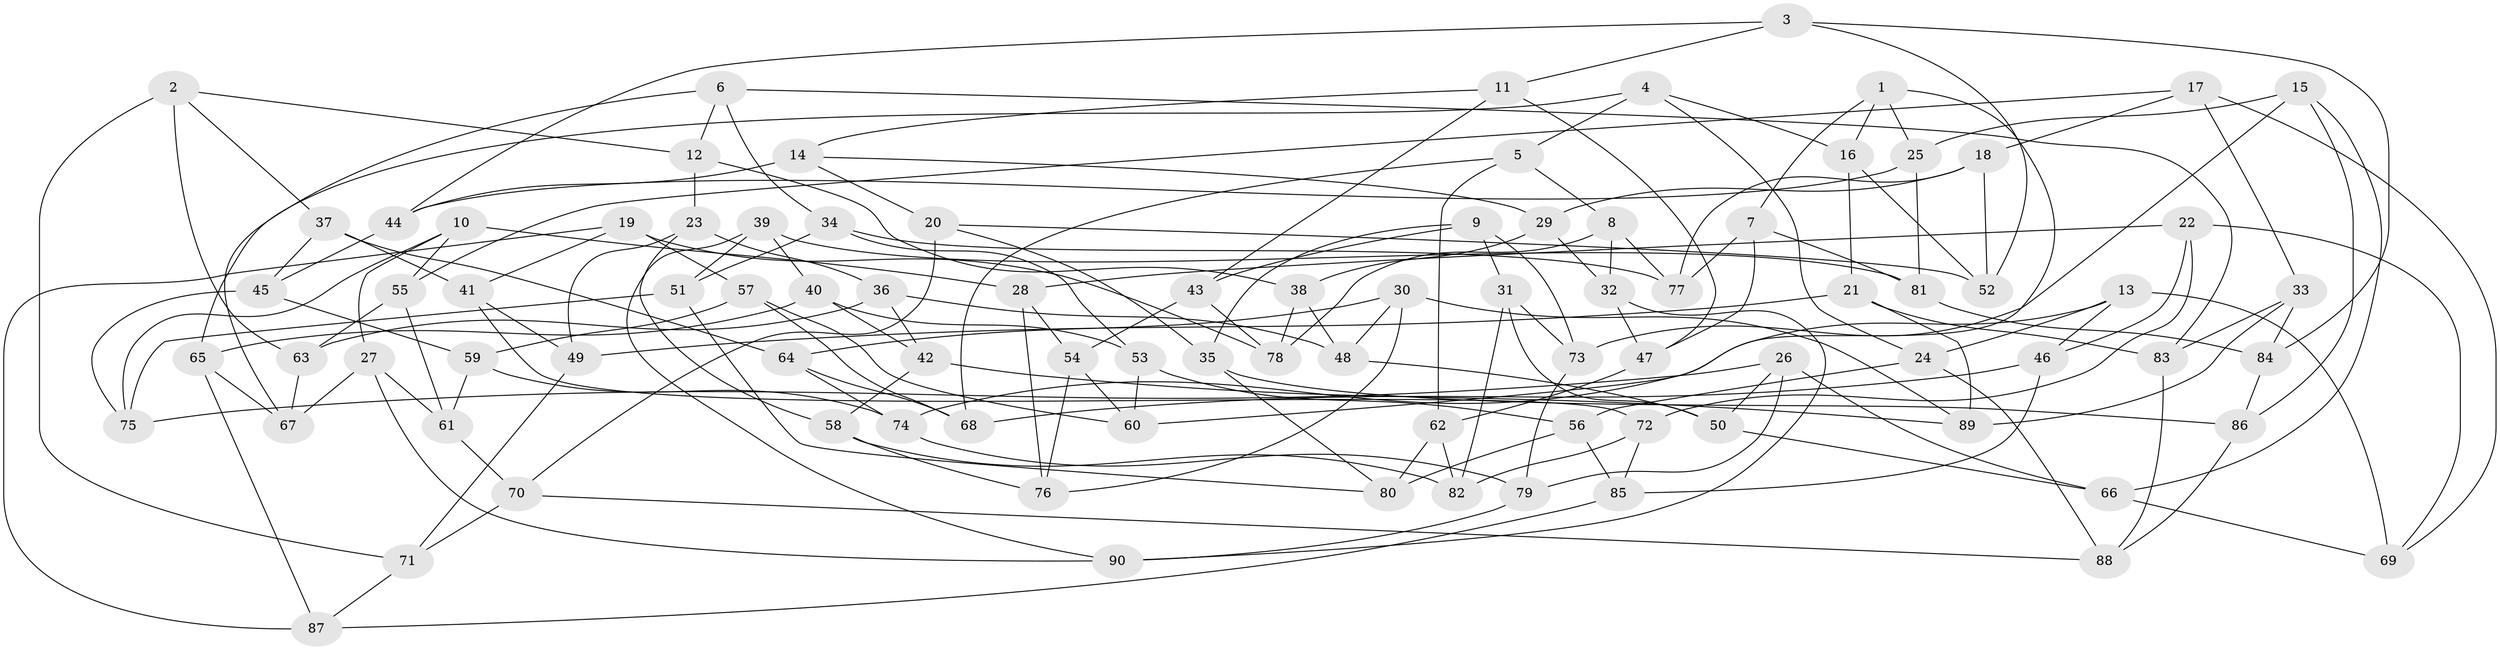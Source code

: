 // coarse degree distribution, {5: 0.26666666666666666, 4: 0.2, 6: 0.35555555555555557, 7: 0.1111111111111111, 3: 0.022222222222222223, 8: 0.044444444444444446}
// Generated by graph-tools (version 1.1) at 2025/38/03/04/25 23:38:05]
// undirected, 90 vertices, 180 edges
graph export_dot {
  node [color=gray90,style=filled];
  1;
  2;
  3;
  4;
  5;
  6;
  7;
  8;
  9;
  10;
  11;
  12;
  13;
  14;
  15;
  16;
  17;
  18;
  19;
  20;
  21;
  22;
  23;
  24;
  25;
  26;
  27;
  28;
  29;
  30;
  31;
  32;
  33;
  34;
  35;
  36;
  37;
  38;
  39;
  40;
  41;
  42;
  43;
  44;
  45;
  46;
  47;
  48;
  49;
  50;
  51;
  52;
  53;
  54;
  55;
  56;
  57;
  58;
  59;
  60;
  61;
  62;
  63;
  64;
  65;
  66;
  67;
  68;
  69;
  70;
  71;
  72;
  73;
  74;
  75;
  76;
  77;
  78;
  79;
  80;
  81;
  82;
  83;
  84;
  85;
  86;
  87;
  88;
  89;
  90;
  1 -- 7;
  1 -- 60;
  1 -- 25;
  1 -- 16;
  2 -- 63;
  2 -- 12;
  2 -- 37;
  2 -- 71;
  3 -- 84;
  3 -- 11;
  3 -- 44;
  3 -- 52;
  4 -- 65;
  4 -- 24;
  4 -- 16;
  4 -- 5;
  5 -- 8;
  5 -- 68;
  5 -- 62;
  6 -- 83;
  6 -- 67;
  6 -- 34;
  6 -- 12;
  7 -- 77;
  7 -- 81;
  7 -- 47;
  8 -- 77;
  8 -- 32;
  8 -- 78;
  9 -- 35;
  9 -- 43;
  9 -- 73;
  9 -- 31;
  10 -- 55;
  10 -- 28;
  10 -- 75;
  10 -- 27;
  11 -- 14;
  11 -- 47;
  11 -- 43;
  12 -- 38;
  12 -- 23;
  13 -- 74;
  13 -- 69;
  13 -- 24;
  13 -- 46;
  14 -- 29;
  14 -- 20;
  14 -- 44;
  15 -- 73;
  15 -- 25;
  15 -- 86;
  15 -- 66;
  16 -- 52;
  16 -- 21;
  17 -- 69;
  17 -- 18;
  17 -- 33;
  17 -- 55;
  18 -- 52;
  18 -- 29;
  18 -- 77;
  19 -- 57;
  19 -- 78;
  19 -- 87;
  19 -- 41;
  20 -- 35;
  20 -- 52;
  20 -- 70;
  21 -- 89;
  21 -- 49;
  21 -- 83;
  22 -- 28;
  22 -- 46;
  22 -- 69;
  22 -- 72;
  23 -- 58;
  23 -- 49;
  23 -- 36;
  24 -- 88;
  24 -- 56;
  25 -- 81;
  25 -- 44;
  26 -- 66;
  26 -- 50;
  26 -- 75;
  26 -- 79;
  27 -- 61;
  27 -- 67;
  27 -- 90;
  28 -- 76;
  28 -- 54;
  29 -- 32;
  29 -- 38;
  30 -- 64;
  30 -- 76;
  30 -- 89;
  30 -- 48;
  31 -- 82;
  31 -- 73;
  31 -- 50;
  32 -- 90;
  32 -- 47;
  33 -- 84;
  33 -- 89;
  33 -- 83;
  34 -- 77;
  34 -- 53;
  34 -- 51;
  35 -- 86;
  35 -- 80;
  36 -- 63;
  36 -- 48;
  36 -- 42;
  37 -- 64;
  37 -- 45;
  37 -- 41;
  38 -- 78;
  38 -- 48;
  39 -- 51;
  39 -- 81;
  39 -- 40;
  39 -- 90;
  40 -- 53;
  40 -- 42;
  40 -- 65;
  41 -- 49;
  41 -- 72;
  42 -- 89;
  42 -- 58;
  43 -- 78;
  43 -- 54;
  44 -- 45;
  45 -- 59;
  45 -- 75;
  46 -- 68;
  46 -- 85;
  47 -- 62;
  48 -- 50;
  49 -- 71;
  50 -- 66;
  51 -- 80;
  51 -- 75;
  53 -- 56;
  53 -- 60;
  54 -- 76;
  54 -- 60;
  55 -- 63;
  55 -- 61;
  56 -- 80;
  56 -- 85;
  57 -- 68;
  57 -- 60;
  57 -- 59;
  58 -- 82;
  58 -- 76;
  59 -- 74;
  59 -- 61;
  61 -- 70;
  62 -- 80;
  62 -- 82;
  63 -- 67;
  64 -- 68;
  64 -- 74;
  65 -- 87;
  65 -- 67;
  66 -- 69;
  70 -- 88;
  70 -- 71;
  71 -- 87;
  72 -- 82;
  72 -- 85;
  73 -- 79;
  74 -- 79;
  79 -- 90;
  81 -- 84;
  83 -- 88;
  84 -- 86;
  85 -- 87;
  86 -- 88;
}
